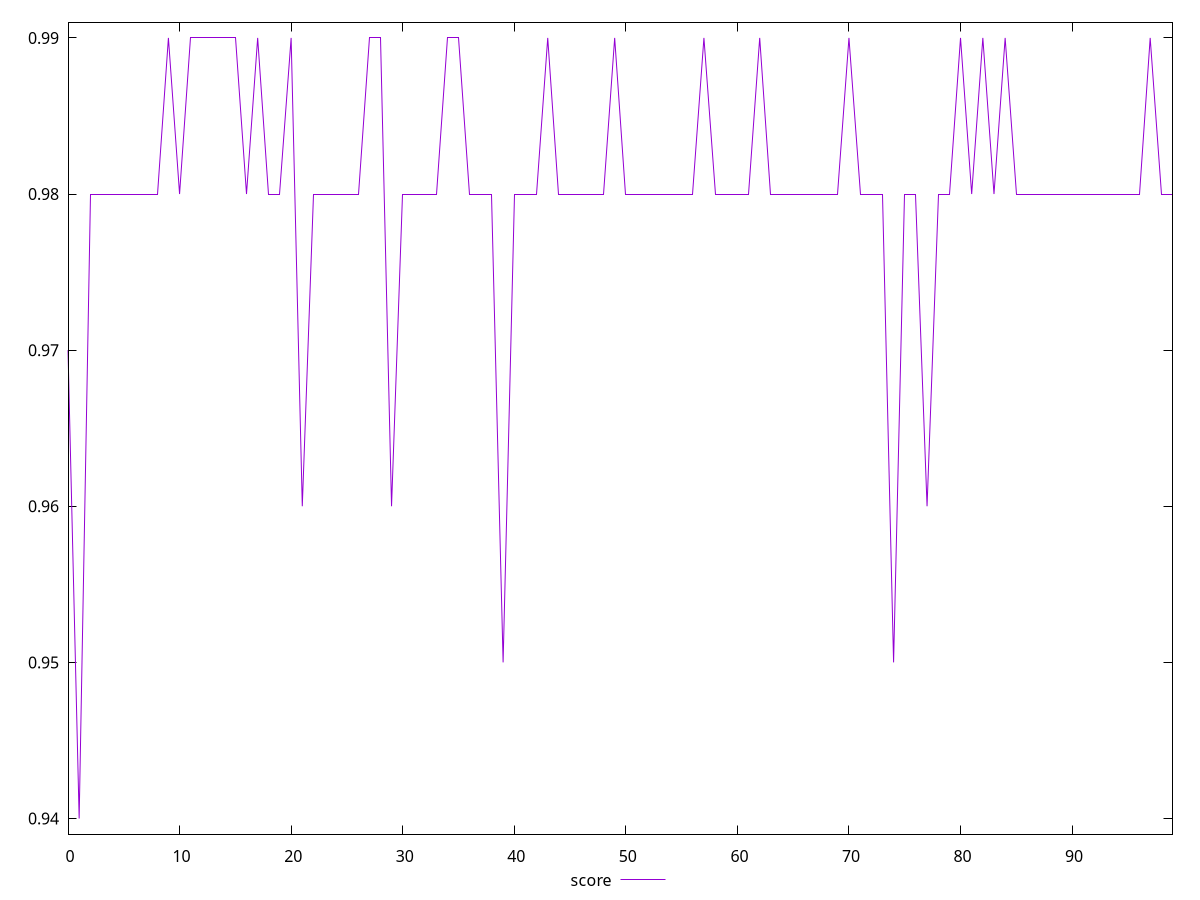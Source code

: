 reset

$score <<EOF
0 0.97
1 0.94
2 0.98
3 0.98
4 0.98
5 0.98
6 0.98
7 0.98
8 0.98
9 0.99
10 0.98
11 0.99
12 0.99
13 0.99
14 0.99
15 0.99
16 0.98
17 0.99
18 0.98
19 0.98
20 0.99
21 0.96
22 0.98
23 0.98
24 0.98
25 0.98
26 0.98
27 0.99
28 0.99
29 0.96
30 0.98
31 0.98
32 0.98
33 0.98
34 0.99
35 0.99
36 0.98
37 0.98
38 0.98
39 0.95
40 0.98
41 0.98
42 0.98
43 0.99
44 0.98
45 0.98
46 0.98
47 0.98
48 0.98
49 0.99
50 0.98
51 0.98
52 0.98
53 0.98
54 0.98
55 0.98
56 0.98
57 0.99
58 0.98
59 0.98
60 0.98
61 0.98
62 0.99
63 0.98
64 0.98
65 0.98
66 0.98
67 0.98
68 0.98
69 0.98
70 0.99
71 0.98
72 0.98
73 0.98
74 0.95
75 0.98
76 0.98
77 0.96
78 0.98
79 0.98
80 0.99
81 0.98
82 0.99
83 0.98
84 0.99
85 0.98
86 0.98
87 0.98
88 0.98
89 0.98
90 0.98
91 0.98
92 0.98
93 0.98
94 0.98
95 0.98
96 0.98
97 0.99
98 0.98
99 0.98
EOF

set key outside below
set xrange [0:99]
set yrange [0.939:0.991]
set trange [0.939:0.991]
set terminal svg size 640, 500 enhanced background rgb 'white'
set output "report_00026_2021-02-22T21:38:55.199Z/first-cpu-idle/samples/pages/score/values.svg"

plot $score title "score" with line

reset
